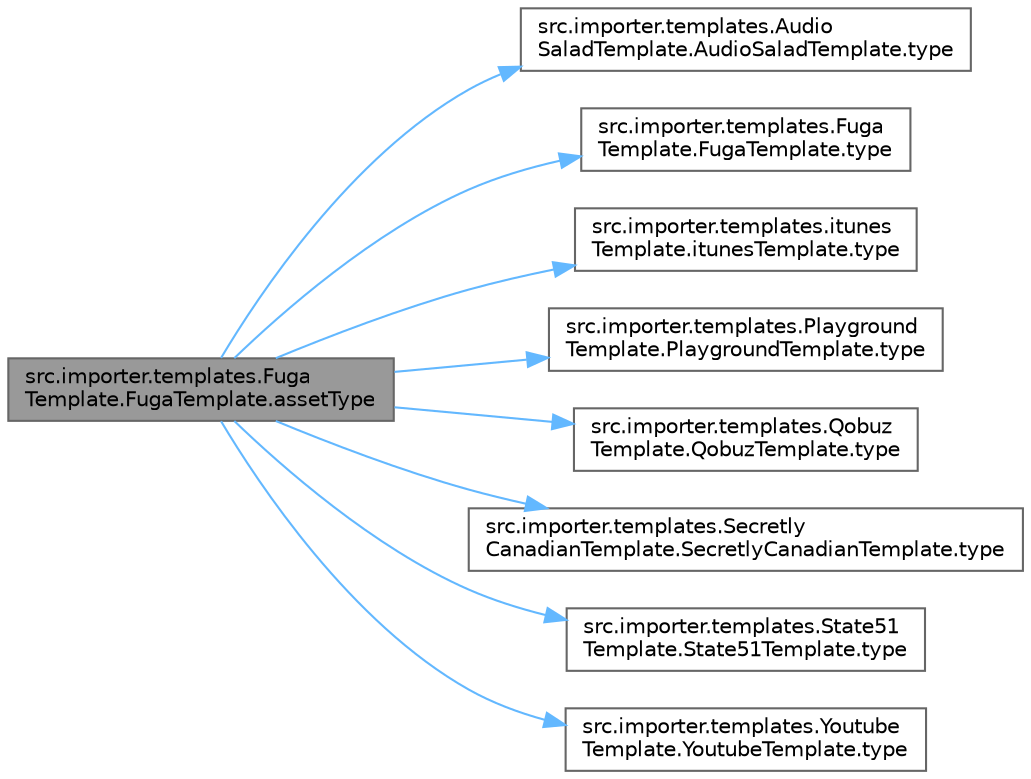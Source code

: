 digraph "src.importer.templates.FugaTemplate.FugaTemplate.assetType"
{
 // LATEX_PDF_SIZE
  bgcolor="transparent";
  edge [fontname=Helvetica,fontsize=10,labelfontname=Helvetica,labelfontsize=10];
  node [fontname=Helvetica,fontsize=10,shape=box,height=0.2,width=0.4];
  rankdir="LR";
  Node1 [id="Node000001",label="src.importer.templates.Fuga\lTemplate.FugaTemplate.assetType",height=0.2,width=0.4,color="gray40", fillcolor="grey60", style="filled", fontcolor="black",tooltip=" "];
  Node1 -> Node2 [id="edge1_Node000001_Node000002",color="steelblue1",style="solid",tooltip=" "];
  Node2 [id="Node000002",label="src.importer.templates.Audio\lSaladTemplate.AudioSaladTemplate.type",height=0.2,width=0.4,color="grey40", fillcolor="white", style="filled",URL="$classsrc_1_1importer_1_1templates_1_1_audio_salad_template_1_1_audio_salad_template.html#a65a61b1f9e81758cdba6196672148e42",tooltip=" "];
  Node1 -> Node3 [id="edge2_Node000001_Node000003",color="steelblue1",style="solid",tooltip=" "];
  Node3 [id="Node000003",label="src.importer.templates.Fuga\lTemplate.FugaTemplate.type",height=0.2,width=0.4,color="grey40", fillcolor="white", style="filled",URL="$classsrc_1_1importer_1_1templates_1_1_fuga_template_1_1_fuga_template.html#a13064f11f4a75388f9dd64fe55899363",tooltip=" "];
  Node1 -> Node4 [id="edge3_Node000001_Node000004",color="steelblue1",style="solid",tooltip=" "];
  Node4 [id="Node000004",label="src.importer.templates.itunes\lTemplate.itunesTemplate.type",height=0.2,width=0.4,color="grey40", fillcolor="white", style="filled",URL="$classsrc_1_1importer_1_1templates_1_1itunes_template_1_1itunes_template.html#abec1efea1396cd32c20b3fa9855d4b16",tooltip=" "];
  Node1 -> Node5 [id="edge4_Node000001_Node000005",color="steelblue1",style="solid",tooltip=" "];
  Node5 [id="Node000005",label="src.importer.templates.Playground\lTemplate.PlaygroundTemplate.type",height=0.2,width=0.4,color="grey40", fillcolor="white", style="filled",URL="$classsrc_1_1importer_1_1templates_1_1_playground_template_1_1_playground_template.html#a129310979b74ea5d29097148128b4159",tooltip=" "];
  Node1 -> Node6 [id="edge5_Node000001_Node000006",color="steelblue1",style="solid",tooltip=" "];
  Node6 [id="Node000006",label="src.importer.templates.Qobuz\lTemplate.QobuzTemplate.type",height=0.2,width=0.4,color="grey40", fillcolor="white", style="filled",URL="$classsrc_1_1importer_1_1templates_1_1_qobuz_template_1_1_qobuz_template.html#a028c49c9e258ccd4cfbe38fd9434e81e",tooltip=" "];
  Node1 -> Node7 [id="edge6_Node000001_Node000007",color="steelblue1",style="solid",tooltip=" "];
  Node7 [id="Node000007",label="src.importer.templates.Secretly\lCanadianTemplate.SecretlyCanadianTemplate.type",height=0.2,width=0.4,color="grey40", fillcolor="white", style="filled",URL="$classsrc_1_1importer_1_1templates_1_1_secretly_canadian_template_1_1_secretly_canadian_template.html#a0cbcabeb836982e8be9c369ad2b7f7f7",tooltip=" "];
  Node1 -> Node8 [id="edge7_Node000001_Node000008",color="steelblue1",style="solid",tooltip=" "];
  Node8 [id="Node000008",label="src.importer.templates.State51\lTemplate.State51Template.type",height=0.2,width=0.4,color="grey40", fillcolor="white", style="filled",URL="$classsrc_1_1importer_1_1templates_1_1_state51_template_1_1_state51_template.html#ab859a647d12a57e1dca3658d92863401",tooltip=" "];
  Node1 -> Node9 [id="edge8_Node000001_Node000009",color="steelblue1",style="solid",tooltip=" "];
  Node9 [id="Node000009",label="src.importer.templates.Youtube\lTemplate.YoutubeTemplate.type",height=0.2,width=0.4,color="grey40", fillcolor="white", style="filled",URL="$classsrc_1_1importer_1_1templates_1_1_youtube_template_1_1_youtube_template.html#acca7625546f4004c368efec634b69cb9",tooltip=" "];
}

